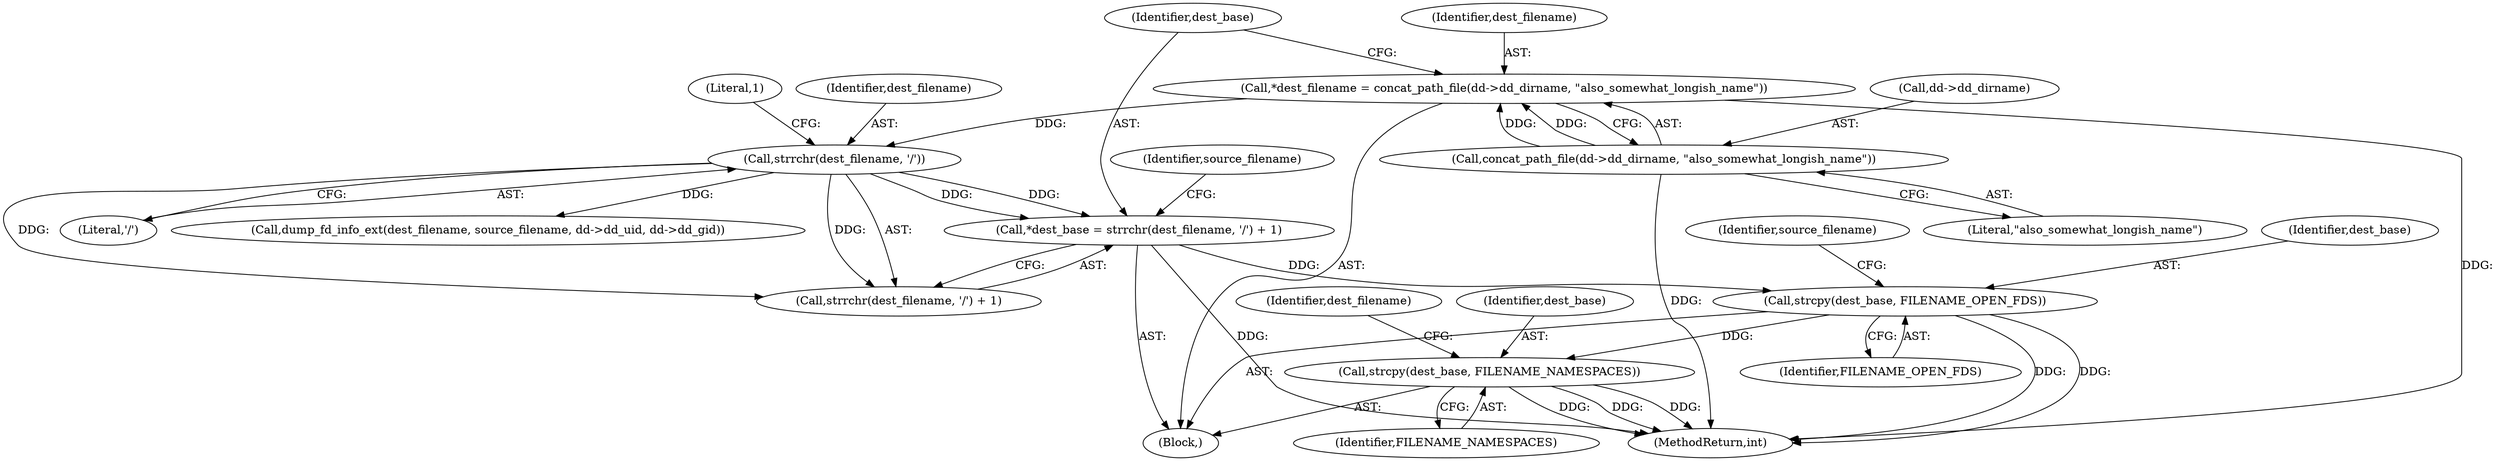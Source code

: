 digraph "0_abrt_3c1b60cfa62d39e5fff5a53a5bc53dae189e740e@API" {
"1000894" [label="(Call,strcpy(dest_base, FILENAME_NAMESPACES))"];
"1000877" [label="(Call,strcpy(dest_base, FILENAME_OPEN_FDS))"];
"1000834" [label="(Call,*dest_base = strrchr(dest_filename, '/') + 1)"];
"1000837" [label="(Call,strrchr(dest_filename, '/'))"];
"1000826" [label="(Call,*dest_filename = concat_path_file(dd->dd_dirname, \"also_somewhat_longish_name\"))"];
"1000828" [label="(Call,concat_path_file(dd->dd_dirname, \"also_somewhat_longish_name\"))"];
"1000840" [label="(Literal,1)"];
"1000898" [label="(Identifier,dest_filename)"];
"1000836" [label="(Call,strrchr(dest_filename, '/') + 1)"];
"1000783" [label="(Block,)"];
"1000829" [label="(Call,dd->dd_dirname)"];
"1000837" [label="(Call,strrchr(dest_filename, '/'))"];
"1001447" [label="(MethodReturn,int)"];
"1000838" [label="(Identifier,dest_filename)"];
"1000895" [label="(Identifier,dest_base)"];
"1000894" [label="(Call,strcpy(dest_base, FILENAME_NAMESPACES))"];
"1000879" [label="(Identifier,FILENAME_OPEN_FDS)"];
"1000878" [label="(Identifier,dest_base)"];
"1000877" [label="(Call,strcpy(dest_base, FILENAME_OPEN_FDS))"];
"1000832" [label="(Literal,\"also_somewhat_longish_name\")"];
"1000827" [label="(Identifier,dest_filename)"];
"1000835" [label="(Identifier,dest_base)"];
"1000828" [label="(Call,concat_path_file(dd->dd_dirname, \"also_somewhat_longish_name\"))"];
"1000834" [label="(Call,*dest_base = strrchr(dest_filename, '/') + 1)"];
"1000843" [label="(Identifier,source_filename)"];
"1000896" [label="(Identifier,FILENAME_NAMESPACES)"];
"1000839" [label="(Literal,'/')"];
"1000885" [label="(Call,dump_fd_info_ext(dest_filename, source_filename, dd->dd_uid, dd->dd_gid))"];
"1000826" [label="(Call,*dest_filename = concat_path_file(dd->dd_dirname, \"also_somewhat_longish_name\"))"];
"1000882" [label="(Identifier,source_filename)"];
"1000894" -> "1000783"  [label="AST: "];
"1000894" -> "1000896"  [label="CFG: "];
"1000895" -> "1000894"  [label="AST: "];
"1000896" -> "1000894"  [label="AST: "];
"1000898" -> "1000894"  [label="CFG: "];
"1000894" -> "1001447"  [label="DDG: "];
"1000894" -> "1001447"  [label="DDG: "];
"1000894" -> "1001447"  [label="DDG: "];
"1000877" -> "1000894"  [label="DDG: "];
"1000877" -> "1000783"  [label="AST: "];
"1000877" -> "1000879"  [label="CFG: "];
"1000878" -> "1000877"  [label="AST: "];
"1000879" -> "1000877"  [label="AST: "];
"1000882" -> "1000877"  [label="CFG: "];
"1000877" -> "1001447"  [label="DDG: "];
"1000877" -> "1001447"  [label="DDG: "];
"1000834" -> "1000877"  [label="DDG: "];
"1000834" -> "1000783"  [label="AST: "];
"1000834" -> "1000836"  [label="CFG: "];
"1000835" -> "1000834"  [label="AST: "];
"1000836" -> "1000834"  [label="AST: "];
"1000843" -> "1000834"  [label="CFG: "];
"1000834" -> "1001447"  [label="DDG: "];
"1000837" -> "1000834"  [label="DDG: "];
"1000837" -> "1000834"  [label="DDG: "];
"1000837" -> "1000836"  [label="AST: "];
"1000837" -> "1000839"  [label="CFG: "];
"1000838" -> "1000837"  [label="AST: "];
"1000839" -> "1000837"  [label="AST: "];
"1000840" -> "1000837"  [label="CFG: "];
"1000837" -> "1000836"  [label="DDG: "];
"1000837" -> "1000836"  [label="DDG: "];
"1000826" -> "1000837"  [label="DDG: "];
"1000837" -> "1000885"  [label="DDG: "];
"1000826" -> "1000783"  [label="AST: "];
"1000826" -> "1000828"  [label="CFG: "];
"1000827" -> "1000826"  [label="AST: "];
"1000828" -> "1000826"  [label="AST: "];
"1000835" -> "1000826"  [label="CFG: "];
"1000826" -> "1001447"  [label="DDG: "];
"1000828" -> "1000826"  [label="DDG: "];
"1000828" -> "1000826"  [label="DDG: "];
"1000828" -> "1000832"  [label="CFG: "];
"1000829" -> "1000828"  [label="AST: "];
"1000832" -> "1000828"  [label="AST: "];
"1000828" -> "1001447"  [label="DDG: "];
}

